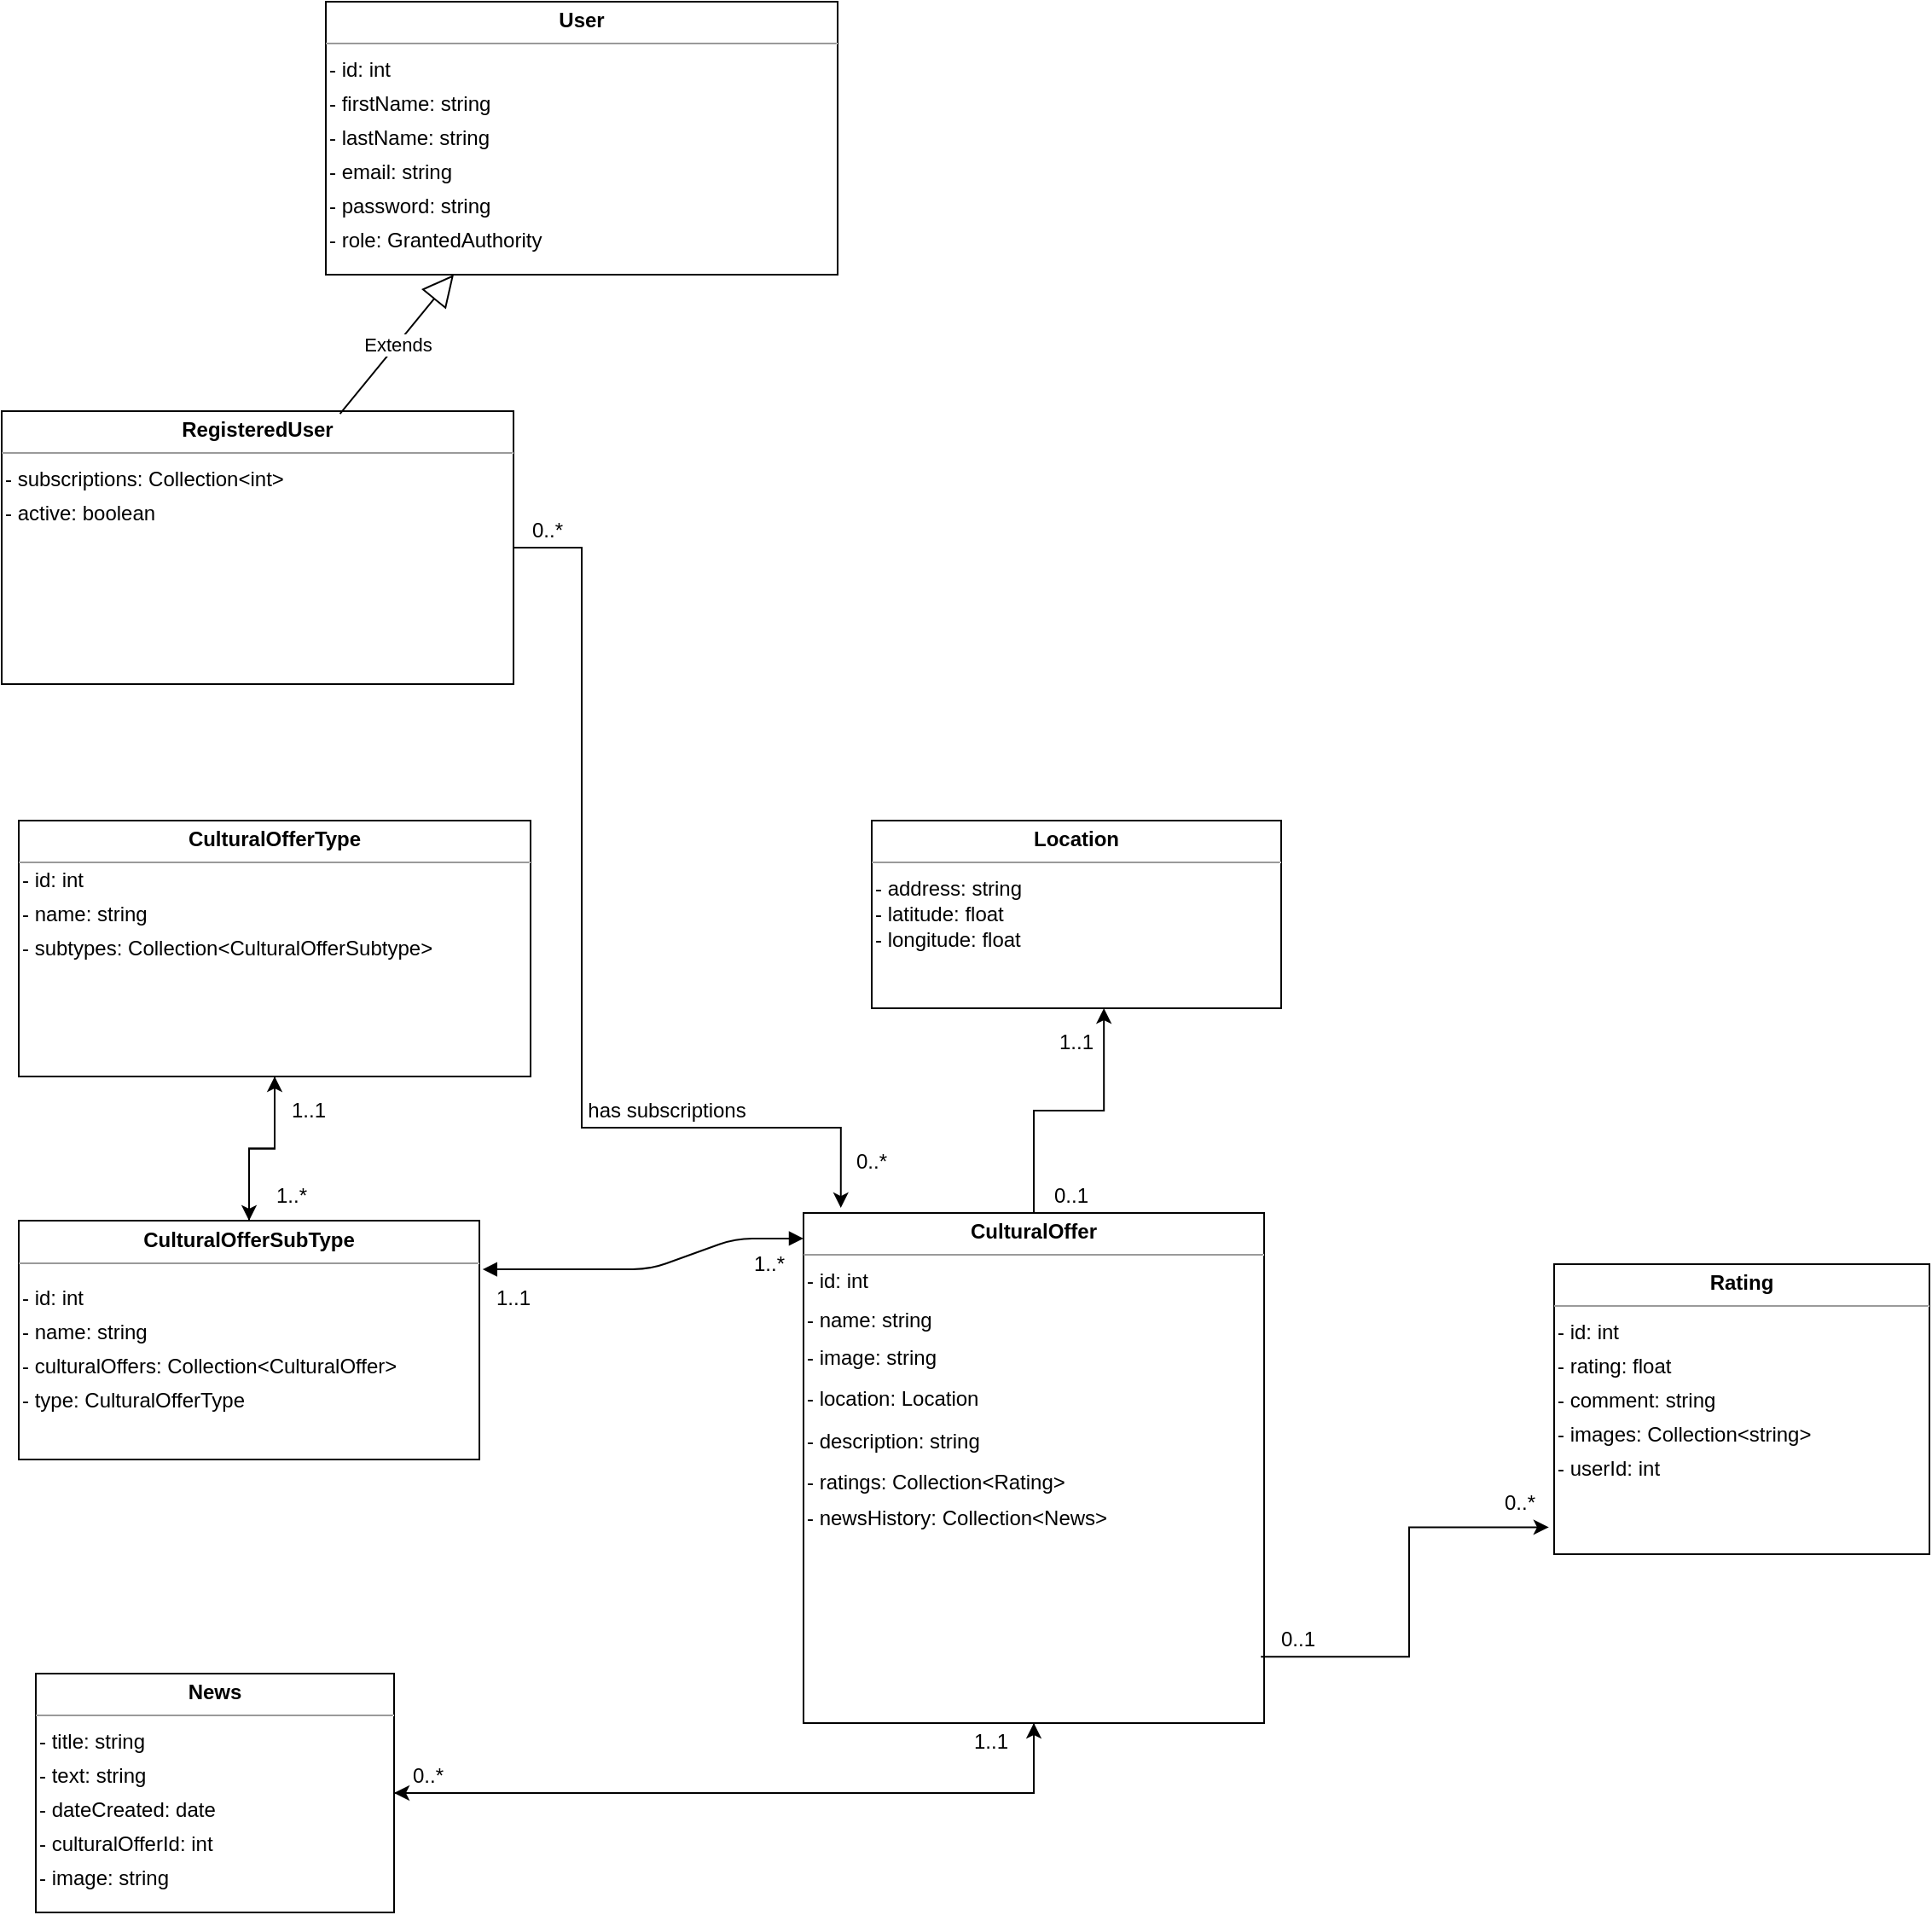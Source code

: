 <mxfile version="13.10.0" type="device"><diagram id="dB2PBmf41L5DZAGUqphX" name="Page-1"><mxGraphModel dx="1038" dy="575" grid="1" gridSize="10" guides="1" tooltips="1" connect="1" arrows="1" fold="1" page="1" pageScale="1" pageWidth="827" pageHeight="1169" math="0" shadow="0"><root><mxCell id="0"/><mxCell id="1" parent="0"/><mxCell id="740Mt4ThVa9_dAiBj_PH-1" style="edgeStyle=orthogonalEdgeStyle;rounded=0;orthogonalLoop=1;jettySize=auto;html=1;" parent="1" source="740Mt4ThVa9_dAiBj_PH-12" target="740Mt4ThVa9_dAiBj_PH-6" edge="1"><mxGeometry relative="1" as="geometry"/></mxCell><mxCell id="740Mt4ThVa9_dAiBj_PH-2" style="edgeStyle=orthogonalEdgeStyle;rounded=0;orthogonalLoop=1;jettySize=auto;html=1;entryX=0.5;entryY=1;entryDx=0;entryDy=0;" parent="1" source="740Mt4ThVa9_dAiBj_PH-6" target="740Mt4ThVa9_dAiBj_PH-12" edge="1"><mxGeometry relative="1" as="geometry"/></mxCell><mxCell id="740Mt4ThVa9_dAiBj_PH-3" value="1..*" style="text;html=1;strokeColor=none;fillColor=none;align=center;verticalAlign=middle;whiteSpace=wrap;rounded=0;" parent="1" vertex="1"><mxGeometry x="330" y="1240" width="40" height="20" as="geometry"/></mxCell><mxCell id="740Mt4ThVa9_dAiBj_PH-4" value="1..1" style="text;html=1;strokeColor=none;fillColor=none;align=center;verticalAlign=middle;whiteSpace=wrap;rounded=0;" parent="1" vertex="1"><mxGeometry x="340" y="1190" width="40" height="20" as="geometry"/></mxCell><mxCell id="740Mt4ThVa9_dAiBj_PH-5" value="" style="group" parent="1" vertex="1" connectable="0"><mxGeometry x="190" y="1264.5" width="270" height="140" as="geometry"/></mxCell><mxCell id="740Mt4ThVa9_dAiBj_PH-6" value="&lt;p style=&quot;margin: 0px ; margin-top: 4px ; text-align: center&quot;&gt;&lt;b&gt;CulturalOfferSubType&lt;/b&gt;&lt;br&gt;&lt;/p&gt;&lt;hr size=&quot;1&quot;&gt;&lt;div style=&quot;height: 2px&quot;&gt;&lt;/div&gt;" style="verticalAlign=top;align=left;overflow=fill;fontSize=12;fontFamily=Helvetica;html=1;" parent="740Mt4ThVa9_dAiBj_PH-5" vertex="1"><mxGeometry width="270" height="140" as="geometry"/></mxCell><mxCell id="740Mt4ThVa9_dAiBj_PH-7" value="- name: string" style="text;html=1;strokeColor=none;fillColor=none;align=left;verticalAlign=middle;whiteSpace=wrap;rounded=0;labelPosition=center;verticalLabelPosition=middle;" parent="740Mt4ThVa9_dAiBj_PH-5" vertex="1"><mxGeometry y="55.5" width="270" height="20" as="geometry"/></mxCell><mxCell id="740Mt4ThVa9_dAiBj_PH-8" value="- culturalOffers: Collection&amp;lt;CulturalOffer&amp;gt;" style="text;html=1;strokeColor=none;fillColor=none;align=left;verticalAlign=middle;whiteSpace=wrap;rounded=0;labelPosition=center;verticalLabelPosition=middle;" parent="740Mt4ThVa9_dAiBj_PH-5" vertex="1"><mxGeometry y="75.5" width="270" height="20" as="geometry"/></mxCell><mxCell id="740Mt4ThVa9_dAiBj_PH-9" value="- type: CulturalOfferType" style="text;html=1;strokeColor=none;fillColor=none;align=left;verticalAlign=middle;whiteSpace=wrap;rounded=0;labelPosition=center;verticalLabelPosition=middle;" parent="740Mt4ThVa9_dAiBj_PH-5" vertex="1"><mxGeometry y="95.5" width="270" height="20" as="geometry"/></mxCell><mxCell id="740Mt4ThVa9_dAiBj_PH-10" value="&lt;div&gt;- id: int&lt;br&gt;&lt;/div&gt;" style="text;html=1;strokeColor=none;fillColor=none;align=left;verticalAlign=middle;whiteSpace=wrap;rounded=0;labelPosition=center;verticalLabelPosition=middle;" parent="740Mt4ThVa9_dAiBj_PH-5" vertex="1"><mxGeometry y="35.5" width="270" height="20" as="geometry"/></mxCell><mxCell id="740Mt4ThVa9_dAiBj_PH-11" value="" style="group" parent="1" vertex="1" connectable="0"><mxGeometry x="190" y="1030" width="300" height="150" as="geometry"/></mxCell><mxCell id="740Mt4ThVa9_dAiBj_PH-12" value="&lt;p style=&quot;margin: 0px ; margin-top: 4px ; text-align: center&quot;&gt;&lt;b&gt;CulturalOfferType&lt;/b&gt;&lt;br&gt;&lt;/p&gt;&lt;hr size=&quot;1&quot;&gt;&lt;div style=&quot;height: 2px&quot;&gt;&lt;/div&gt;" style="verticalAlign=top;align=left;overflow=fill;fontSize=12;fontFamily=Helvetica;html=1;" parent="740Mt4ThVa9_dAiBj_PH-11" vertex="1"><mxGeometry width="300" height="150" as="geometry"/></mxCell><mxCell id="740Mt4ThVa9_dAiBj_PH-13" value="- name: string" style="text;html=1;strokeColor=none;fillColor=none;align=left;verticalAlign=middle;whiteSpace=wrap;rounded=0;labelPosition=center;verticalLabelPosition=middle;" parent="740Mt4ThVa9_dAiBj_PH-11" vertex="1"><mxGeometry y="45" width="300" height="20" as="geometry"/></mxCell><mxCell id="740Mt4ThVa9_dAiBj_PH-14" value="- subtypes: Collection&amp;lt;CulturalOfferSubtype&amp;gt;" style="text;html=1;strokeColor=none;fillColor=none;align=left;verticalAlign=middle;whiteSpace=wrap;rounded=0;labelPosition=center;verticalLabelPosition=middle;" parent="740Mt4ThVa9_dAiBj_PH-11" vertex="1"><mxGeometry y="65" width="300" height="20" as="geometry"/></mxCell><mxCell id="740Mt4ThVa9_dAiBj_PH-15" value="&lt;div&gt;- id: int&lt;br&gt;&lt;/div&gt;" style="text;html=1;strokeColor=none;fillColor=none;align=left;verticalAlign=middle;whiteSpace=wrap;rounded=0;labelPosition=center;verticalLabelPosition=middle;" parent="740Mt4ThVa9_dAiBj_PH-11" vertex="1"><mxGeometry y="25" width="270" height="20" as="geometry"/></mxCell><mxCell id="740Mt4ThVa9_dAiBj_PH-16" value="1..*" style="text;html=1;strokeColor=none;fillColor=none;align=center;verticalAlign=middle;whiteSpace=wrap;rounded=0;" parent="1" vertex="1"><mxGeometry x="610" y="1280" width="40" height="20" as="geometry"/></mxCell><mxCell id="740Mt4ThVa9_dAiBj_PH-17" value="1..1" style="text;html=1;strokeColor=none;fillColor=none;align=center;verticalAlign=middle;whiteSpace=wrap;rounded=0;" parent="1" vertex="1"><mxGeometry x="460" y="1300" width="40" height="20" as="geometry"/></mxCell><mxCell id="740Mt4ThVa9_dAiBj_PH-18" value="" style="group" parent="1" vertex="1" connectable="0"><mxGeometry x="180" y="790" width="300" height="160" as="geometry"/></mxCell><mxCell id="740Mt4ThVa9_dAiBj_PH-19" value="&lt;p style=&quot;margin: 0px ; margin-top: 4px ; text-align: center&quot;&gt;&lt;b&gt;RegisteredUser&lt;/b&gt;&lt;/p&gt;&lt;hr size=&quot;1&quot;&gt;&lt;div style=&quot;height: 2px&quot;&gt;&lt;/div&gt;" style="verticalAlign=top;align=left;overflow=fill;fontSize=12;fontFamily=Helvetica;html=1;" parent="740Mt4ThVa9_dAiBj_PH-18" vertex="1"><mxGeometry width="300" height="160" as="geometry"/></mxCell><mxCell id="740Mt4ThVa9_dAiBj_PH-20" value="- subscriptions: Collection&amp;lt;int&amp;gt;" style="text;html=1;strokeColor=none;fillColor=none;align=left;verticalAlign=middle;whiteSpace=wrap;rounded=0;labelPosition=center;verticalLabelPosition=middle;" parent="740Mt4ThVa9_dAiBj_PH-18" vertex="1"><mxGeometry y="30" width="300" height="20" as="geometry"/></mxCell><mxCell id="740Mt4ThVa9_dAiBj_PH-21" value="- active: boolean" style="text;html=1;strokeColor=none;fillColor=none;align=left;verticalAlign=middle;whiteSpace=wrap;rounded=0;labelPosition=center;verticalLabelPosition=middle;" parent="740Mt4ThVa9_dAiBj_PH-18" vertex="1"><mxGeometry y="50" width="300" height="20" as="geometry"/></mxCell><mxCell id="740Mt4ThVa9_dAiBj_PH-24" value="" style="group" parent="1" vertex="1" connectable="0"><mxGeometry x="370" y="550" width="300" height="160" as="geometry"/></mxCell><mxCell id="740Mt4ThVa9_dAiBj_PH-25" value="&lt;p style=&quot;margin: 0px ; margin-top: 4px ; text-align: center&quot;&gt;&lt;b&gt;User&lt;/b&gt;&lt;/p&gt;&lt;hr size=&quot;1&quot;&gt;&lt;div style=&quot;height: 2px&quot;&gt;&lt;/div&gt;" style="verticalAlign=top;align=left;overflow=fill;fontSize=12;fontFamily=Helvetica;html=1;" parent="740Mt4ThVa9_dAiBj_PH-24" vertex="1"><mxGeometry width="300" height="160" as="geometry"/></mxCell><mxCell id="740Mt4ThVa9_dAiBj_PH-26" value="- firstName: string" style="text;html=1;strokeColor=none;fillColor=none;align=left;verticalAlign=middle;whiteSpace=wrap;rounded=0;labelPosition=center;verticalLabelPosition=middle;" parent="740Mt4ThVa9_dAiBj_PH-24" vertex="1"><mxGeometry y="50" width="300" height="20" as="geometry"/></mxCell><mxCell id="740Mt4ThVa9_dAiBj_PH-27" value="- lastName: string" style="text;html=1;strokeColor=none;fillColor=none;align=left;verticalAlign=middle;whiteSpace=wrap;rounded=0;labelPosition=center;verticalLabelPosition=middle;" parent="740Mt4ThVa9_dAiBj_PH-24" vertex="1"><mxGeometry y="70" width="300" height="20" as="geometry"/></mxCell><mxCell id="740Mt4ThVa9_dAiBj_PH-28" value="- email: string" style="text;html=1;strokeColor=none;fillColor=none;align=left;verticalAlign=middle;whiteSpace=wrap;rounded=0;labelPosition=center;verticalLabelPosition=middle;" parent="740Mt4ThVa9_dAiBj_PH-24" vertex="1"><mxGeometry y="90" width="300" height="20" as="geometry"/></mxCell><mxCell id="740Mt4ThVa9_dAiBj_PH-29" value="- password: string" style="text;html=1;strokeColor=none;fillColor=none;align=left;verticalAlign=middle;whiteSpace=wrap;rounded=0;labelPosition=center;verticalLabelPosition=middle;" parent="740Mt4ThVa9_dAiBj_PH-24" vertex="1"><mxGeometry y="110" width="300" height="20" as="geometry"/></mxCell><mxCell id="740Mt4ThVa9_dAiBj_PH-30" value="&lt;div&gt;- id: int&lt;br&gt;&lt;/div&gt;" style="text;html=1;strokeColor=none;fillColor=none;align=left;verticalAlign=middle;whiteSpace=wrap;rounded=0;labelPosition=center;verticalLabelPosition=middle;" parent="740Mt4ThVa9_dAiBj_PH-24" vertex="1"><mxGeometry y="30" width="300" height="20" as="geometry"/></mxCell><mxCell id="740Mt4ThVa9_dAiBj_PH-31" value="- role: GrantedAuthority" style="text;html=1;strokeColor=none;fillColor=none;align=left;verticalAlign=middle;whiteSpace=wrap;rounded=0;labelPosition=center;verticalLabelPosition=middle;" parent="740Mt4ThVa9_dAiBj_PH-24" vertex="1"><mxGeometry y="130" width="300" height="20" as="geometry"/></mxCell><mxCell id="740Mt4ThVa9_dAiBj_PH-32" value="Extends" style="endArrow=block;endSize=16;endFill=0;html=1;exitX=0.661;exitY=0.01;exitDx=0;exitDy=0;exitPerimeter=0;entryX=0.25;entryY=1;entryDx=0;entryDy=0;" parent="1" source="740Mt4ThVa9_dAiBj_PH-19" target="740Mt4ThVa9_dAiBj_PH-25" edge="1"><mxGeometry width="160" relative="1" as="geometry"><mxPoint x="390" y="790" as="sourcePoint"/><mxPoint x="550" y="790" as="targetPoint"/></mxGeometry></mxCell><mxCell id="740Mt4ThVa9_dAiBj_PH-34" value="" style="group" parent="1" vertex="1" connectable="0"><mxGeometry x="200" y="1530" width="210" height="140" as="geometry"/></mxCell><mxCell id="740Mt4ThVa9_dAiBj_PH-35" value="&lt;p style=&quot;margin: 0px ; margin-top: 4px ; text-align: center&quot;&gt;&lt;b&gt;News&lt;/b&gt;&lt;br&gt;&lt;/p&gt;&lt;hr size=&quot;1&quot;&gt;&lt;div style=&quot;height: 2px&quot;&gt;&lt;/div&gt;" style="verticalAlign=top;align=left;overflow=fill;fontSize=12;fontFamily=Helvetica;html=1;" parent="740Mt4ThVa9_dAiBj_PH-34" vertex="1"><mxGeometry width="210" height="140" as="geometry"/></mxCell><mxCell id="740Mt4ThVa9_dAiBj_PH-36" value="- title: string" style="text;html=1;strokeColor=none;fillColor=none;align=left;verticalAlign=middle;whiteSpace=wrap;rounded=0;" parent="740Mt4ThVa9_dAiBj_PH-34" vertex="1"><mxGeometry y="30" width="210" height="20" as="geometry"/></mxCell><mxCell id="740Mt4ThVa9_dAiBj_PH-37" value="- text: string" style="text;html=1;strokeColor=none;fillColor=none;align=left;verticalAlign=middle;whiteSpace=wrap;rounded=0;" parent="740Mt4ThVa9_dAiBj_PH-34" vertex="1"><mxGeometry y="50" width="210" height="20" as="geometry"/></mxCell><mxCell id="740Mt4ThVa9_dAiBj_PH-38" value="- dateCreated: date" style="text;html=1;strokeColor=none;fillColor=none;align=left;verticalAlign=middle;whiteSpace=wrap;rounded=0;" parent="740Mt4ThVa9_dAiBj_PH-34" vertex="1"><mxGeometry y="70" width="210" height="20" as="geometry"/></mxCell><mxCell id="740Mt4ThVa9_dAiBj_PH-39" value="- culturalOfferId: int" style="text;html=1;strokeColor=none;fillColor=none;align=left;verticalAlign=middle;whiteSpace=wrap;rounded=0;" parent="740Mt4ThVa9_dAiBj_PH-34" vertex="1"><mxGeometry y="90" width="210" height="20" as="geometry"/></mxCell><mxCell id="740Mt4ThVa9_dAiBj_PH-40" value="- image: string" style="text;html=1;strokeColor=none;fillColor=none;align=left;verticalAlign=middle;whiteSpace=wrap;rounded=0;" parent="740Mt4ThVa9_dAiBj_PH-34" vertex="1"><mxGeometry y="110" width="210" height="20" as="geometry"/></mxCell><mxCell id="740Mt4ThVa9_dAiBj_PH-41" style="edgeStyle=orthogonalEdgeStyle;rounded=0;orthogonalLoop=1;jettySize=auto;html=1;entryX=0.5;entryY=1;entryDx=0;entryDy=0;" parent="1" source="740Mt4ThVa9_dAiBj_PH-35" target="740Mt4ThVa9_dAiBj_PH-51" edge="1"><mxGeometry relative="1" as="geometry"/></mxCell><mxCell id="740Mt4ThVa9_dAiBj_PH-42" value="0..*" style="text;html=1;strokeColor=none;fillColor=none;align=center;verticalAlign=middle;whiteSpace=wrap;rounded=0;" parent="1" vertex="1"><mxGeometry x="410" y="1580" width="40" height="20" as="geometry"/></mxCell><mxCell id="740Mt4ThVa9_dAiBj_PH-43" value="1..1" style="text;html=1;strokeColor=none;fillColor=none;align=center;verticalAlign=middle;whiteSpace=wrap;rounded=0;" parent="1" vertex="1"><mxGeometry x="790" y="1150" width="40" height="20" as="geometry"/></mxCell><mxCell id="740Mt4ThVa9_dAiBj_PH-44" value="" style="group" parent="1" vertex="1" connectable="0"><mxGeometry x="690" y="1030" width="240" height="110" as="geometry"/></mxCell><mxCell id="740Mt4ThVa9_dAiBj_PH-45" value="&lt;p style=&quot;margin: 0px ; margin-top: 4px ; text-align: center&quot;&gt;&lt;b&gt;Location&lt;/b&gt;&lt;br&gt;&lt;/p&gt;&lt;hr size=&quot;1&quot;&gt;&lt;div style=&quot;height: 2px&quot;&gt;&lt;/div&gt;" style="verticalAlign=top;align=left;overflow=fill;fontSize=12;fontFamily=Helvetica;html=1;" parent="740Mt4ThVa9_dAiBj_PH-44" vertex="1"><mxGeometry width="240" height="110" as="geometry"/></mxCell><mxCell id="740Mt4ThVa9_dAiBj_PH-46" value="- address: string" style="text;html=1;strokeColor=none;fillColor=none;align=left;verticalAlign=middle;whiteSpace=wrap;rounded=0;" parent="740Mt4ThVa9_dAiBj_PH-44" vertex="1"><mxGeometry y="30" width="240" height="20" as="geometry"/></mxCell><mxCell id="740Mt4ThVa9_dAiBj_PH-47" value="- latitude: float" style="text;html=1;strokeColor=none;fillColor=none;align=left;verticalAlign=middle;whiteSpace=wrap;rounded=0;" parent="740Mt4ThVa9_dAiBj_PH-44" vertex="1"><mxGeometry y="45" width="240" height="20" as="geometry"/></mxCell><mxCell id="740Mt4ThVa9_dAiBj_PH-48" value="- longitude: float" style="text;html=1;strokeColor=none;fillColor=none;align=left;verticalAlign=middle;whiteSpace=wrap;rounded=0;" parent="740Mt4ThVa9_dAiBj_PH-44" vertex="1"><mxGeometry y="60" width="240" height="20" as="geometry"/></mxCell><mxCell id="740Mt4ThVa9_dAiBj_PH-49" value="1..1" style="text;html=1;strokeColor=none;fillColor=none;align=center;verticalAlign=middle;whiteSpace=wrap;rounded=0;" parent="1" vertex="1"><mxGeometry x="740" y="1560" width="40" height="20" as="geometry"/></mxCell><mxCell id="740Mt4ThVa9_dAiBj_PH-50" value="" style="group" parent="1" vertex="1" connectable="0"><mxGeometry x="650" y="1260" width="270" height="299" as="geometry"/></mxCell><mxCell id="740Mt4ThVa9_dAiBj_PH-51" value="&lt;p style=&quot;margin: 0px ; margin-top: 4px ; text-align: center&quot;&gt;&lt;b&gt;CulturalOffer&lt;/b&gt;&lt;/p&gt;&lt;hr size=&quot;1&quot;&gt;&lt;div style=&quot;height: 2px&quot;&gt;&lt;/div&gt;" style="verticalAlign=top;align=left;overflow=fill;fontSize=12;fontFamily=Helvetica;html=1;" parent="740Mt4ThVa9_dAiBj_PH-50" vertex="1"><mxGeometry width="270" height="299" as="geometry"/></mxCell><mxCell id="740Mt4ThVa9_dAiBj_PH-52" value="- image: string" style="text;html=1;strokeColor=none;fillColor=none;align=left;verticalAlign=middle;whiteSpace=wrap;rounded=0;labelPosition=center;verticalLabelPosition=middle;" parent="740Mt4ThVa9_dAiBj_PH-50" vertex="1"><mxGeometry y="69.004" width="270" height="31.938" as="geometry"/></mxCell><mxCell id="740Mt4ThVa9_dAiBj_PH-53" value="- name: string" style="text;html=1;strokeColor=none;fillColor=none;align=left;verticalAlign=middle;whiteSpace=wrap;rounded=0;labelPosition=center;verticalLabelPosition=middle;" parent="740Mt4ThVa9_dAiBj_PH-50" vertex="1"><mxGeometry y="46.906" width="270" height="31.938" as="geometry"/></mxCell><mxCell id="740Mt4ThVa9_dAiBj_PH-54" value="- location: Location" style="text;html=1;strokeColor=none;fillColor=none;align=left;verticalAlign=middle;whiteSpace=wrap;rounded=0;labelPosition=center;verticalLabelPosition=middle;" parent="740Mt4ThVa9_dAiBj_PH-50" vertex="1"><mxGeometry y="93.501" width="270" height="31.938" as="geometry"/></mxCell><mxCell id="740Mt4ThVa9_dAiBj_PH-55" value="- description: string" style="text;html=1;strokeColor=none;fillColor=none;align=left;verticalAlign=middle;whiteSpace=wrap;rounded=0;labelPosition=center;verticalLabelPosition=middle;" parent="740Mt4ThVa9_dAiBj_PH-50" vertex="1"><mxGeometry y="117.676" width="270" height="31.938" as="geometry"/></mxCell><mxCell id="740Mt4ThVa9_dAiBj_PH-56" value="- ratings: Collection&amp;lt;Rating&amp;gt;" style="text;html=1;strokeColor=none;fillColor=none;align=left;verticalAlign=middle;whiteSpace=wrap;rounded=0;labelPosition=center;verticalLabelPosition=middle;" parent="740Mt4ThVa9_dAiBj_PH-50" vertex="1"><mxGeometry y="141.557" width="270" height="31.938" as="geometry"/></mxCell><mxCell id="740Mt4ThVa9_dAiBj_PH-57" value="&lt;div&gt;- id: int&lt;br&gt;&lt;/div&gt;" style="text;html=1;strokeColor=none;fillColor=none;align=left;verticalAlign=middle;whiteSpace=wrap;rounded=0;labelPosition=center;verticalLabelPosition=middle;" parent="740Mt4ThVa9_dAiBj_PH-50" vertex="1"><mxGeometry y="24.5" width="270" height="31.94" as="geometry"/></mxCell><mxCell id="740Mt4ThVa9_dAiBj_PH-58" value="- newsHistory: Collection&amp;lt;News&amp;gt;" style="text;html=1;strokeColor=none;fillColor=none;align=left;verticalAlign=middle;whiteSpace=wrap;rounded=0;labelPosition=center;verticalLabelPosition=middle;" parent="740Mt4ThVa9_dAiBj_PH-50" vertex="1"><mxGeometry y="163.497" width="270" height="31.938" as="geometry"/></mxCell><mxCell id="740Mt4ThVa9_dAiBj_PH-59" value="" style="endArrow=block;startArrow=block;endFill=1;startFill=1;html=1;entryX=0;entryY=0.05;entryDx=0;entryDy=0;exitX=1.007;exitY=0.204;exitDx=0;exitDy=0;exitPerimeter=0;entryPerimeter=0;" parent="1" source="740Mt4ThVa9_dAiBj_PH-6" target="740Mt4ThVa9_dAiBj_PH-51" edge="1"><mxGeometry width="160" relative="1" as="geometry"><mxPoint x="460" y="1310" as="sourcePoint"/><mxPoint x="620" y="1310" as="targetPoint"/><Array as="points"><mxPoint x="560" y="1293"/><mxPoint x="610" y="1275"/></Array></mxGeometry></mxCell><mxCell id="740Mt4ThVa9_dAiBj_PH-60" style="edgeStyle=orthogonalEdgeStyle;rounded=0;orthogonalLoop=1;jettySize=auto;html=1;entryX=0;entryY=1;entryDx=0;entryDy=0;" parent="1" source="740Mt4ThVa9_dAiBj_PH-51" target="740Mt4ThVa9_dAiBj_PH-42" edge="1"><mxGeometry relative="1" as="geometry"><Array as="points"><mxPoint x="785" y="1600"/></Array></mxGeometry></mxCell><mxCell id="740Mt4ThVa9_dAiBj_PH-61" style="edgeStyle=orthogonalEdgeStyle;rounded=0;orthogonalLoop=1;jettySize=auto;html=1;entryX=0.567;entryY=1;entryDx=0;entryDy=0;entryPerimeter=0;" parent="1" source="740Mt4ThVa9_dAiBj_PH-51" target="740Mt4ThVa9_dAiBj_PH-45" edge="1"><mxGeometry relative="1" as="geometry"><mxPoint x="785" y="1150" as="targetPoint"/></mxGeometry></mxCell><mxCell id="740Mt4ThVa9_dAiBj_PH-62" style="edgeStyle=orthogonalEdgeStyle;rounded=0;orthogonalLoop=1;jettySize=auto;html=1;entryX=0.081;entryY=-0.01;entryDx=0;entryDy=0;entryPerimeter=0;" parent="1" source="740Mt4ThVa9_dAiBj_PH-19" target="740Mt4ThVa9_dAiBj_PH-51" edge="1"><mxGeometry relative="1" as="geometry"><Array as="points"><mxPoint x="520" y="870"/><mxPoint x="520" y="1210"/><mxPoint x="672" y="1210"/></Array></mxGeometry></mxCell><mxCell id="740Mt4ThVa9_dAiBj_PH-63" value="has subscriptions" style="text;html=1;strokeColor=none;fillColor=none;align=center;verticalAlign=middle;whiteSpace=wrap;rounded=0;" parent="1" vertex="1"><mxGeometry x="520" y="1190" width="100" height="20" as="geometry"/></mxCell><mxCell id="740Mt4ThVa9_dAiBj_PH-64" value="0..*" style="text;html=1;strokeColor=none;fillColor=none;align=center;verticalAlign=middle;whiteSpace=wrap;rounded=0;" parent="1" vertex="1"><mxGeometry x="670" y="1220" width="40" height="20" as="geometry"/></mxCell><mxCell id="740Mt4ThVa9_dAiBj_PH-65" value="&lt;p style=&quot;margin: 0px ; margin-top: 4px ; text-align: center&quot;&gt;&lt;b&gt;Rating&lt;/b&gt;&lt;/p&gt;&lt;hr size=&quot;1&quot;&gt;&lt;div style=&quot;height: 2px&quot;&gt;&lt;/div&gt;" style="verticalAlign=top;align=left;overflow=fill;fontSize=12;fontFamily=Helvetica;html=1;" parent="1" vertex="1"><mxGeometry x="1090" y="1290" width="220" height="170" as="geometry"/></mxCell><mxCell id="740Mt4ThVa9_dAiBj_PH-66" value="- rating: float" style="text;html=1;strokeColor=none;fillColor=none;align=left;verticalAlign=middle;whiteSpace=wrap;rounded=0;" parent="1" vertex="1"><mxGeometry x="1090" y="1340" width="220" height="20" as="geometry"/></mxCell><mxCell id="740Mt4ThVa9_dAiBj_PH-67" value="- comment: string" style="text;html=1;strokeColor=none;fillColor=none;align=left;verticalAlign=middle;whiteSpace=wrap;rounded=0;" parent="1" vertex="1"><mxGeometry x="1090" y="1360" width="220" height="20" as="geometry"/></mxCell><mxCell id="740Mt4ThVa9_dAiBj_PH-68" value="- images: Collection&amp;lt;string&amp;gt;" style="text;html=1;strokeColor=none;fillColor=none;align=left;verticalAlign=middle;whiteSpace=wrap;rounded=0;" parent="1" vertex="1"><mxGeometry x="1090" y="1380" width="220" height="20" as="geometry"/></mxCell><mxCell id="740Mt4ThVa9_dAiBj_PH-69" style="edgeStyle=orthogonalEdgeStyle;rounded=0;orthogonalLoop=1;jettySize=auto;html=1;entryX=-0.014;entryY=0.907;entryDx=0;entryDy=0;entryPerimeter=0;exitX=0.993;exitY=0.87;exitDx=0;exitDy=0;exitPerimeter=0;" parent="1" source="740Mt4ThVa9_dAiBj_PH-51" target="740Mt4ThVa9_dAiBj_PH-65" edge="1"><mxGeometry relative="1" as="geometry"><mxPoint x="1290" y="730" as="sourcePoint"/></mxGeometry></mxCell><mxCell id="740Mt4ThVa9_dAiBj_PH-70" value="&lt;div&gt;- id: int&lt;br&gt;&lt;/div&gt;" style="text;html=1;strokeColor=none;fillColor=none;align=left;verticalAlign=middle;whiteSpace=wrap;rounded=0;labelPosition=center;verticalLabelPosition=middle;" parent="1" vertex="1"><mxGeometry x="1090" y="1320" width="220" height="20" as="geometry"/></mxCell><mxCell id="740Mt4ThVa9_dAiBj_PH-71" value="0..*" style="text;html=1;strokeColor=none;fillColor=none;align=center;verticalAlign=middle;whiteSpace=wrap;rounded=0;" parent="1" vertex="1"><mxGeometry x="1050" y="1420" width="40" height="20" as="geometry"/></mxCell><mxCell id="740Mt4ThVa9_dAiBj_PH-72" value="&lt;div&gt;- userId: int&lt;br&gt;&lt;/div&gt;" style="text;html=1;strokeColor=none;fillColor=none;align=left;verticalAlign=middle;whiteSpace=wrap;rounded=0;labelPosition=center;verticalLabelPosition=middle;" parent="1" vertex="1"><mxGeometry x="1090" y="1400" width="220" height="20" as="geometry"/></mxCell><mxCell id="Mpk9St4FiDdG2KpFZtRF-1" value="0..1" style="text;html=1;strokeColor=none;fillColor=none;align=center;verticalAlign=middle;whiteSpace=wrap;rounded=0;" parent="1" vertex="1"><mxGeometry x="787" y="1240" width="40" height="20" as="geometry"/></mxCell><mxCell id="Mpk9St4FiDdG2KpFZtRF-2" value="0..1" style="text;html=1;strokeColor=none;fillColor=none;align=center;verticalAlign=middle;whiteSpace=wrap;rounded=0;" parent="1" vertex="1"><mxGeometry x="920" y="1500" width="40" height="20" as="geometry"/></mxCell><mxCell id="Mpk9St4FiDdG2KpFZtRF-3" value="0..*" style="text;html=1;strokeColor=none;fillColor=none;align=center;verticalAlign=middle;whiteSpace=wrap;rounded=0;" parent="1" vertex="1"><mxGeometry x="480" y="850" width="40" height="20" as="geometry"/></mxCell></root></mxGraphModel></diagram></mxfile>